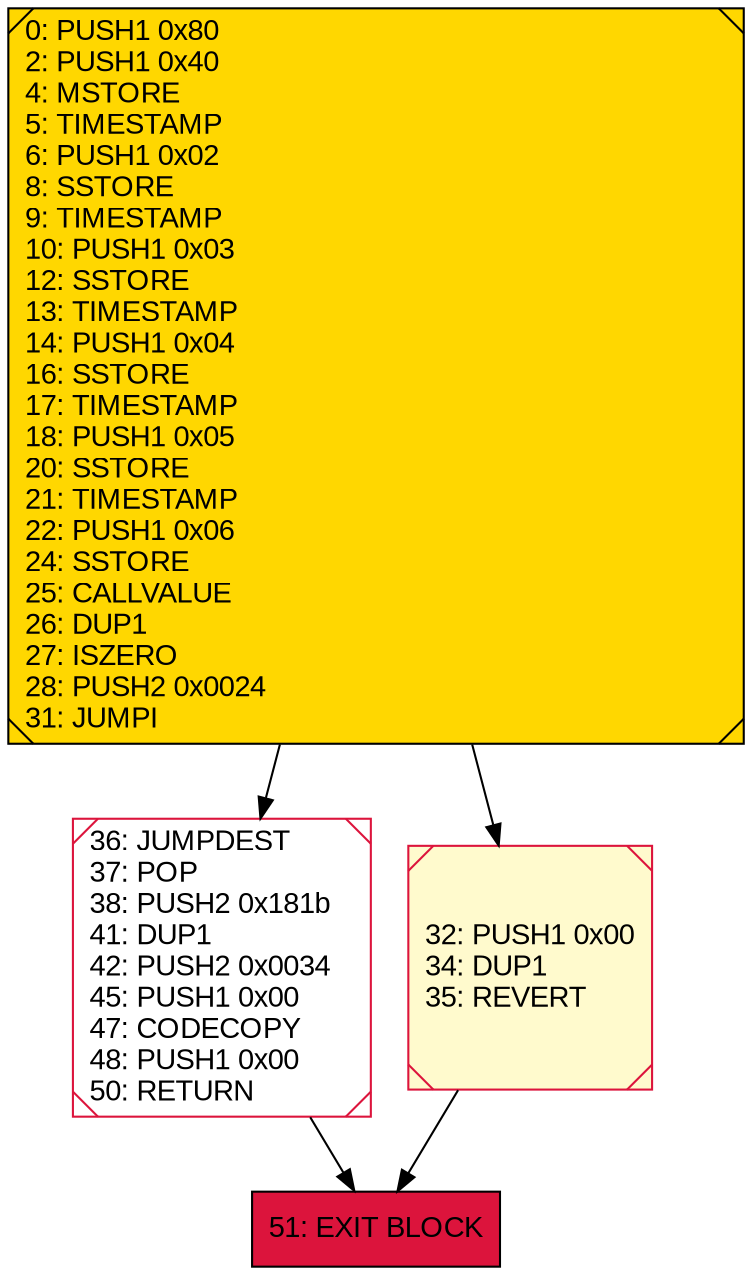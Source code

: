 digraph G {
bgcolor=transparent rankdir=UD;
node [shape=box style=filled color=black fillcolor=white fontname=arial fontcolor=black];
36 [label="36: JUMPDEST\l37: POP\l38: PUSH2 0x181b\l41: DUP1\l42: PUSH2 0x0034\l45: PUSH1 0x00\l47: CODECOPY\l48: PUSH1 0x00\l50: RETURN\l" shape=Msquare color=crimson ];
32 [label="32: PUSH1 0x00\l34: DUP1\l35: REVERT\l" fillcolor=lemonchiffon shape=Msquare color=crimson ];
51 [label="51: EXIT BLOCK\l" fillcolor=crimson ];
0 [label="0: PUSH1 0x80\l2: PUSH1 0x40\l4: MSTORE\l5: TIMESTAMP\l6: PUSH1 0x02\l8: SSTORE\l9: TIMESTAMP\l10: PUSH1 0x03\l12: SSTORE\l13: TIMESTAMP\l14: PUSH1 0x04\l16: SSTORE\l17: TIMESTAMP\l18: PUSH1 0x05\l20: SSTORE\l21: TIMESTAMP\l22: PUSH1 0x06\l24: SSTORE\l25: CALLVALUE\l26: DUP1\l27: ISZERO\l28: PUSH2 0x0024\l31: JUMPI\l" fillcolor=lemonchiffon shape=Msquare fillcolor=gold ];
32 -> 51;
36 -> 51;
0 -> 32;
0 -> 36;
}